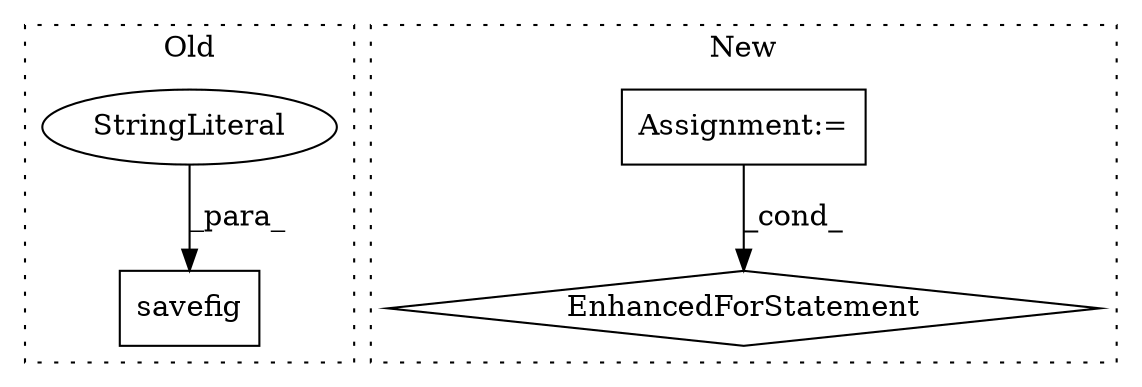 digraph G {
subgraph cluster0 {
1 [label="savefig" a="32" s="3154,3171" l="8,1" shape="box"];
4 [label="StringLiteral" a="45" s="3162" l="9" shape="ellipse"];
label = "Old";
style="dotted";
}
subgraph cluster1 {
2 [label="EnhancedForStatement" a="70" s="3654,3745" l="70,2" shape="diamond"];
3 [label="Assignment:=" a="7" s="3048" l="1" shape="box"];
label = "New";
style="dotted";
}
3 -> 2 [label="_cond_"];
4 -> 1 [label="_para_"];
}